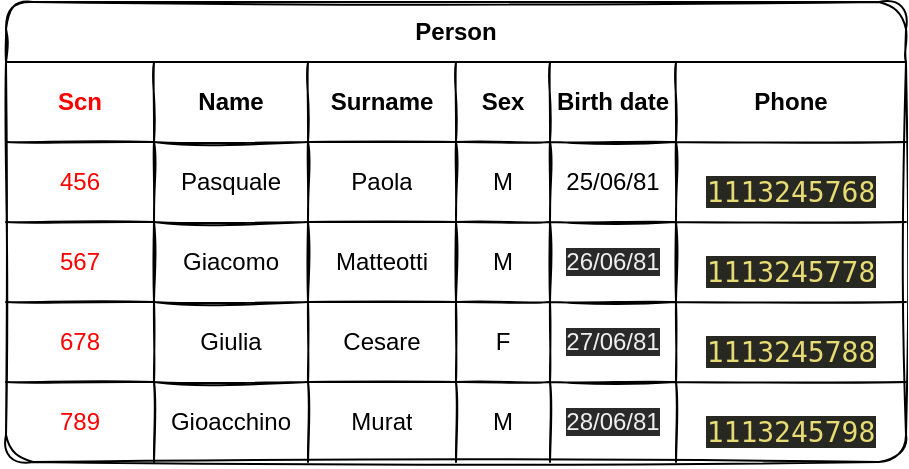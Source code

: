 <mxfile version="14.6.13" type="device"><diagram id="g09-pikMtnhIkaGVzktw" name="Page-1"><mxGraphModel dx="1106" dy="892" grid="1" gridSize="10" guides="1" tooltips="1" connect="1" arrows="1" fold="1" page="1" pageScale="1" pageWidth="827" pageHeight="1169" math="0" shadow="0"><root><mxCell id="0"/><mxCell id="1" parent="0"/><mxCell id="E7FxAorP3iMMDJ9GDd4d-14" value="Person" style="shape=table;html=1;whiteSpace=wrap;startSize=30;container=1;collapsible=0;childLayout=tableLayout;fontStyle=1;align=center;sketch=1;rounded=1;" parent="1" vertex="1"><mxGeometry x="160" y="90" width="450" height="230" as="geometry"/></mxCell><mxCell id="E7FxAorP3iMMDJ9GDd4d-15" value="" style="shape=partialRectangle;html=1;whiteSpace=wrap;collapsible=0;dropTarget=0;pointerEvents=0;fillColor=none;top=0;left=0;bottom=0;right=0;points=[[0,0.5],[1,0.5]];portConstraint=eastwest;" parent="E7FxAorP3iMMDJ9GDd4d-14" vertex="1"><mxGeometry y="30" width="450" height="40" as="geometry"/></mxCell><mxCell id="2q8O0rnFzR2sNGVQxhfm-1" value="Scn" style="shape=partialRectangle;html=1;whiteSpace=wrap;connectable=0;top=0;left=0;bottom=0;right=0;overflow=hidden;fontStyle=1;strokeColor=#FF0000;fillColor=none;strokeWidth=5;fontColor=#FF0000;" vertex="1" parent="E7FxAorP3iMMDJ9GDd4d-15"><mxGeometry width="74" height="40" as="geometry"/></mxCell><mxCell id="E7FxAorP3iMMDJ9GDd4d-16" value="Name" style="shape=partialRectangle;html=1;whiteSpace=wrap;connectable=0;fillColor=none;top=0;left=0;bottom=0;right=0;overflow=hidden;fontStyle=1" parent="E7FxAorP3iMMDJ9GDd4d-15" vertex="1"><mxGeometry x="74" width="77" height="40" as="geometry"/></mxCell><mxCell id="E7FxAorP3iMMDJ9GDd4d-17" value="Surname" style="shape=partialRectangle;html=1;whiteSpace=wrap;connectable=0;fillColor=none;top=0;left=0;bottom=0;right=0;overflow=hidden;fontStyle=1" parent="E7FxAorP3iMMDJ9GDd4d-15" vertex="1"><mxGeometry x="151" width="74" height="40" as="geometry"/></mxCell><mxCell id="E7FxAorP3iMMDJ9GDd4d-49" value="Sex" style="shape=partialRectangle;html=1;whiteSpace=wrap;connectable=0;fillColor=none;top=0;left=0;bottom=0;right=0;overflow=hidden;fontStyle=1" parent="E7FxAorP3iMMDJ9GDd4d-15" vertex="1"><mxGeometry x="225" width="47" height="40" as="geometry"/></mxCell><mxCell id="E7FxAorP3iMMDJ9GDd4d-52" value="Birth date" style="shape=partialRectangle;html=1;whiteSpace=wrap;connectable=0;fillColor=none;top=0;left=0;bottom=0;right=0;overflow=hidden;fontStyle=1" parent="E7FxAorP3iMMDJ9GDd4d-15" vertex="1"><mxGeometry x="272" width="63" height="40" as="geometry"/></mxCell><mxCell id="E7FxAorP3iMMDJ9GDd4d-18" value="Phone" style="shape=partialRectangle;html=1;whiteSpace=wrap;connectable=0;fillColor=none;top=0;left=0;bottom=0;right=0;overflow=hidden;fontStyle=1" parent="E7FxAorP3iMMDJ9GDd4d-15" vertex="1"><mxGeometry x="335" width="115" height="40" as="geometry"/></mxCell><mxCell id="E7FxAorP3iMMDJ9GDd4d-19" value="" style="shape=partialRectangle;html=1;whiteSpace=wrap;collapsible=0;dropTarget=0;pointerEvents=0;fillColor=none;top=0;left=0;bottom=0;right=0;points=[[0,0.5],[1,0.5]];portConstraint=eastwest;" parent="E7FxAorP3iMMDJ9GDd4d-14" vertex="1"><mxGeometry y="70" width="450" height="40" as="geometry"/></mxCell><mxCell id="2q8O0rnFzR2sNGVQxhfm-2" value="456" style="shape=partialRectangle;html=1;whiteSpace=wrap;connectable=0;top=0;left=0;bottom=0;right=0;overflow=hidden;strokeColor=#FF0000;fillColor=none;strokeWidth=5;fontColor=#FF0000;" vertex="1" parent="E7FxAorP3iMMDJ9GDd4d-19"><mxGeometry width="74" height="40" as="geometry"/></mxCell><mxCell id="E7FxAorP3iMMDJ9GDd4d-20" value="Pasquale" style="shape=partialRectangle;html=1;whiteSpace=wrap;connectable=0;fillColor=none;top=0;left=0;bottom=0;right=0;overflow=hidden;" parent="E7FxAorP3iMMDJ9GDd4d-19" vertex="1"><mxGeometry x="74" width="77" height="40" as="geometry"/></mxCell><mxCell id="E7FxAorP3iMMDJ9GDd4d-21" value="Paola" style="shape=partialRectangle;html=1;whiteSpace=wrap;connectable=0;fillColor=none;top=0;left=0;bottom=0;right=0;overflow=hidden;" parent="E7FxAorP3iMMDJ9GDd4d-19" vertex="1"><mxGeometry x="151" width="74" height="40" as="geometry"/></mxCell><mxCell id="E7FxAorP3iMMDJ9GDd4d-50" value="M" style="shape=partialRectangle;html=1;whiteSpace=wrap;connectable=0;fillColor=none;top=0;left=0;bottom=0;right=0;overflow=hidden;" parent="E7FxAorP3iMMDJ9GDd4d-19" vertex="1"><mxGeometry x="225" width="47" height="40" as="geometry"/></mxCell><mxCell id="E7FxAorP3iMMDJ9GDd4d-53" value="25/06/81" style="shape=partialRectangle;html=1;whiteSpace=wrap;connectable=0;fillColor=none;top=0;left=0;bottom=0;right=0;overflow=hidden;" parent="E7FxAorP3iMMDJ9GDd4d-19" vertex="1"><mxGeometry x="272" width="63" height="40" as="geometry"/></mxCell><mxCell id="E7FxAorP3iMMDJ9GDd4d-22" value="&lt;pre style=&quot;background-color: #272822 ; color: #f8f8f2 ; font-family: &amp;#34;meslolgs nf&amp;#34; , monospace ; font-size: 10.5pt&quot;&gt;&lt;span style=&quot;color: #e6db74&quot;&gt;1113245768&lt;/span&gt;&lt;/pre&gt;" style="shape=partialRectangle;html=1;whiteSpace=wrap;connectable=0;fillColor=none;top=0;left=0;bottom=0;right=0;overflow=hidden;" parent="E7FxAorP3iMMDJ9GDd4d-19" vertex="1"><mxGeometry x="335" width="115" height="40" as="geometry"/></mxCell><mxCell id="E7FxAorP3iMMDJ9GDd4d-23" value="" style="shape=partialRectangle;html=1;whiteSpace=wrap;collapsible=0;dropTarget=0;pointerEvents=0;fillColor=none;top=0;left=0;bottom=0;right=0;points=[[0,0.5],[1,0.5]];portConstraint=eastwest;" parent="E7FxAorP3iMMDJ9GDd4d-14" vertex="1"><mxGeometry y="110" width="450" height="40" as="geometry"/></mxCell><mxCell id="2q8O0rnFzR2sNGVQxhfm-3" value="567" style="shape=partialRectangle;html=1;whiteSpace=wrap;connectable=0;top=0;left=0;bottom=0;right=0;overflow=hidden;strokeColor=#FF0000;fillColor=none;strokeWidth=5;fontColor=#FF0000;" vertex="1" parent="E7FxAorP3iMMDJ9GDd4d-23"><mxGeometry width="74" height="40" as="geometry"/></mxCell><mxCell id="E7FxAorP3iMMDJ9GDd4d-24" value="Giacomo" style="shape=partialRectangle;html=1;whiteSpace=wrap;connectable=0;fillColor=none;top=0;left=0;bottom=0;right=0;overflow=hidden;" parent="E7FxAorP3iMMDJ9GDd4d-23" vertex="1"><mxGeometry x="74" width="77" height="40" as="geometry"/></mxCell><mxCell id="E7FxAorP3iMMDJ9GDd4d-25" value="Matteotti" style="shape=partialRectangle;html=1;whiteSpace=wrap;connectable=0;fillColor=none;top=0;left=0;bottom=0;right=0;overflow=hidden;" parent="E7FxAorP3iMMDJ9GDd4d-23" vertex="1"><mxGeometry x="151" width="74" height="40" as="geometry"/></mxCell><mxCell id="E7FxAorP3iMMDJ9GDd4d-51" value="M" style="shape=partialRectangle;html=1;whiteSpace=wrap;connectable=0;fillColor=none;top=0;left=0;bottom=0;right=0;overflow=hidden;" parent="E7FxAorP3iMMDJ9GDd4d-23" vertex="1"><mxGeometry x="225" width="47" height="40" as="geometry"/></mxCell><mxCell id="E7FxAorP3iMMDJ9GDd4d-54" value="&lt;span style=&quot;color: rgb(240 , 240 , 240) ; font-family: &amp;#34;helvetica&amp;#34; ; font-size: 12px ; font-style: normal ; font-weight: 400 ; letter-spacing: normal ; text-align: center ; text-indent: 0px ; text-transform: none ; word-spacing: 0px ; background-color: rgb(42 , 42 , 42) ; display: inline ; float: none&quot;&gt;26/06/81&lt;/span&gt;" style="shape=partialRectangle;html=1;whiteSpace=wrap;connectable=0;fillColor=none;top=0;left=0;bottom=0;right=0;overflow=hidden;" parent="E7FxAorP3iMMDJ9GDd4d-23" vertex="1"><mxGeometry x="272" width="63" height="40" as="geometry"/></mxCell><mxCell id="E7FxAorP3iMMDJ9GDd4d-26" value="&lt;pre style=&quot;background-color: #272822 ; color: #f8f8f2 ; font-family: &amp;#34;meslolgs nf&amp;#34; , monospace ; font-size: 10.5pt&quot;&gt;&lt;span style=&quot;color: #e6db74&quot;&gt;1113245778&lt;/span&gt;&lt;/pre&gt;" style="shape=partialRectangle;html=1;whiteSpace=wrap;connectable=0;fillColor=none;top=0;left=0;bottom=0;right=0;overflow=hidden;" parent="E7FxAorP3iMMDJ9GDd4d-23" vertex="1"><mxGeometry x="335" width="115" height="40" as="geometry"/></mxCell><mxCell id="E7FxAorP3iMMDJ9GDd4d-61" style="shape=partialRectangle;html=1;whiteSpace=wrap;collapsible=0;dropTarget=0;pointerEvents=0;fillColor=none;top=0;left=0;bottom=0;right=0;points=[[0,0.5],[1,0.5]];portConstraint=eastwest;" parent="E7FxAorP3iMMDJ9GDd4d-14" vertex="1"><mxGeometry y="150" width="450" height="40" as="geometry"/></mxCell><mxCell id="2q8O0rnFzR2sNGVQxhfm-4" value="678" style="shape=partialRectangle;html=1;whiteSpace=wrap;connectable=0;top=0;left=0;bottom=0;right=0;overflow=hidden;strokeColor=#FF0000;fillColor=none;strokeWidth=5;fontColor=#FF0000;" vertex="1" parent="E7FxAorP3iMMDJ9GDd4d-61"><mxGeometry width="74" height="40" as="geometry"/></mxCell><mxCell id="E7FxAorP3iMMDJ9GDd4d-62" value="Giulia" style="shape=partialRectangle;html=1;whiteSpace=wrap;connectable=0;fillColor=none;top=0;left=0;bottom=0;right=0;overflow=hidden;" parent="E7FxAorP3iMMDJ9GDd4d-61" vertex="1"><mxGeometry x="74" width="77" height="40" as="geometry"/></mxCell><mxCell id="E7FxAorP3iMMDJ9GDd4d-63" value="Cesare" style="shape=partialRectangle;html=1;whiteSpace=wrap;connectable=0;fillColor=none;top=0;left=0;bottom=0;right=0;overflow=hidden;" parent="E7FxAorP3iMMDJ9GDd4d-61" vertex="1"><mxGeometry x="151" width="74" height="40" as="geometry"/></mxCell><mxCell id="E7FxAorP3iMMDJ9GDd4d-64" value="F" style="shape=partialRectangle;html=1;whiteSpace=wrap;connectable=0;fillColor=none;top=0;left=0;bottom=0;right=0;overflow=hidden;" parent="E7FxAorP3iMMDJ9GDd4d-61" vertex="1"><mxGeometry x="225" width="47" height="40" as="geometry"/></mxCell><mxCell id="E7FxAorP3iMMDJ9GDd4d-65" value="&lt;span style=&quot;color: rgb(240 , 240 , 240) ; font-family: &amp;#34;helvetica&amp;#34; ; font-size: 12px ; font-style: normal ; font-weight: 400 ; letter-spacing: normal ; text-align: center ; text-indent: 0px ; text-transform: none ; word-spacing: 0px ; background-color: rgb(42 , 42 , 42) ; display: inline ; float: none&quot;&gt;27/06/81&lt;/span&gt;" style="shape=partialRectangle;html=1;whiteSpace=wrap;connectable=0;fillColor=none;top=0;left=0;bottom=0;right=0;overflow=hidden;" parent="E7FxAorP3iMMDJ9GDd4d-61" vertex="1"><mxGeometry x="272" width="63" height="40" as="geometry"/></mxCell><mxCell id="E7FxAorP3iMMDJ9GDd4d-66" value="&lt;pre style=&quot;background-color: #272822 ; color: #f8f8f2 ; font-family: &amp;#34;meslolgs nf&amp;#34; , monospace ; font-size: 10.5pt&quot;&gt;&lt;span style=&quot;color: #e6db74&quot;&gt;1113245788&lt;/span&gt;&lt;/pre&gt;" style="shape=partialRectangle;html=1;whiteSpace=wrap;connectable=0;fillColor=none;top=0;left=0;bottom=0;right=0;overflow=hidden;" parent="E7FxAorP3iMMDJ9GDd4d-61" vertex="1"><mxGeometry x="335" width="115" height="40" as="geometry"/></mxCell><mxCell id="E7FxAorP3iMMDJ9GDd4d-55" style="shape=partialRectangle;html=1;whiteSpace=wrap;collapsible=0;dropTarget=0;pointerEvents=0;fillColor=none;top=0;left=0;bottom=0;right=0;points=[[0,0.5],[1,0.5]];portConstraint=eastwest;" parent="E7FxAorP3iMMDJ9GDd4d-14" vertex="1"><mxGeometry y="190" width="450" height="40" as="geometry"/></mxCell><mxCell id="2q8O0rnFzR2sNGVQxhfm-5" value="789" style="shape=partialRectangle;html=1;whiteSpace=wrap;connectable=0;top=0;left=0;bottom=0;right=0;overflow=hidden;strokeColor=#FF0000;fillColor=none;strokeWidth=5;fontColor=#FF0000;" vertex="1" parent="E7FxAorP3iMMDJ9GDd4d-55"><mxGeometry width="74" height="40" as="geometry"/></mxCell><mxCell id="E7FxAorP3iMMDJ9GDd4d-56" value="Gioacchino" style="shape=partialRectangle;html=1;whiteSpace=wrap;connectable=0;fillColor=none;top=0;left=0;bottom=0;right=0;overflow=hidden;" parent="E7FxAorP3iMMDJ9GDd4d-55" vertex="1"><mxGeometry x="74" width="77" height="40" as="geometry"/></mxCell><mxCell id="E7FxAorP3iMMDJ9GDd4d-57" value="Murat" style="shape=partialRectangle;html=1;whiteSpace=wrap;connectable=0;fillColor=none;top=0;left=0;bottom=0;right=0;overflow=hidden;" parent="E7FxAorP3iMMDJ9GDd4d-55" vertex="1"><mxGeometry x="151" width="74" height="40" as="geometry"/></mxCell><mxCell id="E7FxAorP3iMMDJ9GDd4d-58" value="M" style="shape=partialRectangle;html=1;whiteSpace=wrap;connectable=0;fillColor=none;top=0;left=0;bottom=0;right=0;overflow=hidden;" parent="E7FxAorP3iMMDJ9GDd4d-55" vertex="1"><mxGeometry x="225" width="47" height="40" as="geometry"/></mxCell><mxCell id="E7FxAorP3iMMDJ9GDd4d-59" value="&lt;span style=&quot;color: rgb(240 , 240 , 240) ; font-family: &amp;#34;helvetica&amp;#34; ; font-size: 12px ; font-style: normal ; font-weight: 400 ; letter-spacing: normal ; text-align: center ; text-indent: 0px ; text-transform: none ; word-spacing: 0px ; background-color: rgb(42 , 42 , 42) ; display: inline ; float: none&quot;&gt;28/06/81&lt;/span&gt;" style="shape=partialRectangle;html=1;whiteSpace=wrap;connectable=0;fillColor=none;top=0;left=0;bottom=0;right=0;overflow=hidden;" parent="E7FxAorP3iMMDJ9GDd4d-55" vertex="1"><mxGeometry x="272" width="63" height="40" as="geometry"/></mxCell><mxCell id="E7FxAorP3iMMDJ9GDd4d-60" value="&lt;pre style=&quot;background-color: #272822 ; color: #f8f8f2 ; font-family: &amp;#34;meslolgs nf&amp;#34; , monospace ; font-size: 10.5pt&quot;&gt;&lt;span style=&quot;color: #e6db74&quot;&gt;1113245798&lt;/span&gt;&lt;/pre&gt;" style="shape=partialRectangle;html=1;whiteSpace=wrap;connectable=0;fillColor=none;top=0;left=0;bottom=0;right=0;overflow=hidden;" parent="E7FxAorP3iMMDJ9GDd4d-55" vertex="1"><mxGeometry x="335" width="115" height="40" as="geometry"/></mxCell></root></mxGraphModel></diagram></mxfile>